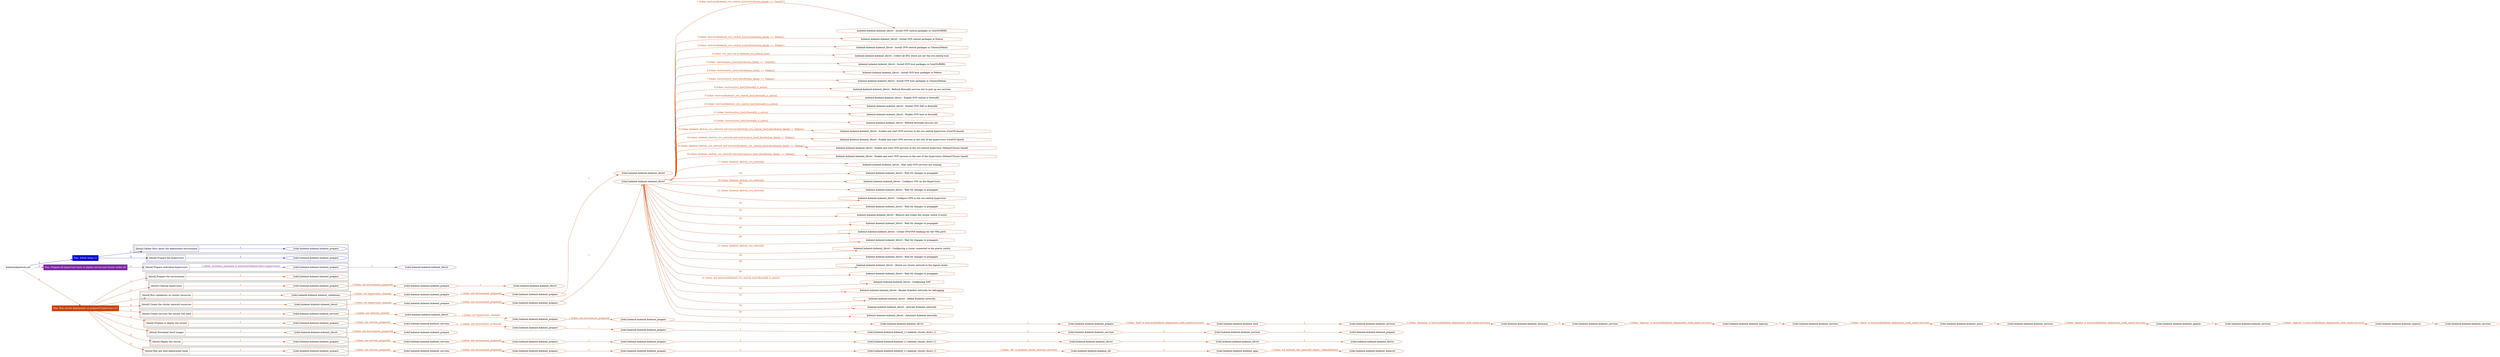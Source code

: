 digraph {
	graph [concentrate=true ordering=in rankdir=LR ratio=fill]
	edge [esep=5 sep=10]
	"kubeinit/playbook.yml" [id=root_node style=dotted]
	play_142b3c7b [label="Play: Initial setup (1)" color="#0207ca" fontcolor="#ffffff" id=play_142b3c7b shape=box style=filled tooltip=localhost]
	"kubeinit/playbook.yml" -> play_142b3c7b [label="1 " color="#0207ca" fontcolor="#0207ca" id=edge_28ab264b labeltooltip="1 " tooltip="1 "]
	subgraph "kubeinit.kubeinit.kubeinit_prepare" {
		role_c3fc8924 [label="[role] kubeinit.kubeinit.kubeinit_prepare" color="#0207ca" id=role_c3fc8924 tooltip="kubeinit.kubeinit.kubeinit_prepare"]
	}
	subgraph "kubeinit.kubeinit.kubeinit_prepare" {
		role_393ce1d9 [label="[role] kubeinit.kubeinit.kubeinit_prepare" color="#0207ca" id=role_393ce1d9 tooltip="kubeinit.kubeinit.kubeinit_prepare"]
	}
	subgraph "Play: Initial setup (1)" {
		play_142b3c7b -> block_22c6e9e6 [label=1 color="#0207ca" fontcolor="#0207ca" id=edge_8e7a5aca labeltooltip=1 tooltip=1]
		subgraph cluster_block_22c6e9e6 {
			block_22c6e9e6 [label="[block] Gather facts about the deployment environment" color="#0207ca" id=block_22c6e9e6 labeltooltip="Gather facts about the deployment environment" shape=box tooltip="Gather facts about the deployment environment"]
			block_22c6e9e6 -> role_c3fc8924 [label="1 " color="#0207ca" fontcolor="#0207ca" id=edge_0ea2de7f labeltooltip="1 " tooltip="1 "]
		}
		play_142b3c7b -> block_4328e3bc [label=2 color="#0207ca" fontcolor="#0207ca" id=edge_4e7cebd8 labeltooltip=2 tooltip=2]
		subgraph cluster_block_4328e3bc {
			block_4328e3bc [label="[block] Prepare the hypervisors" color="#0207ca" id=block_4328e3bc labeltooltip="Prepare the hypervisors" shape=box tooltip="Prepare the hypervisors"]
			block_4328e3bc -> role_393ce1d9 [label="1 " color="#0207ca" fontcolor="#0207ca" id=edge_97291c1b labeltooltip="1 " tooltip="1 "]
		}
	}
	play_8dd8b5bd [label="Play: Prepare all hypervisor hosts to deploy service and cluster nodes (0)" color="#7c2aa2" fontcolor="#ffffff" id=play_8dd8b5bd shape=box style=filled tooltip="Play: Prepare all hypervisor hosts to deploy service and cluster nodes (0)"]
	"kubeinit/playbook.yml" -> play_8dd8b5bd [label="2 " color="#7c2aa2" fontcolor="#7c2aa2" id=edge_864c7349 labeltooltip="2 " tooltip="2 "]
	subgraph "kubeinit.kubeinit.kubeinit_libvirt" {
		role_b9c37c56 [label="[role] kubeinit.kubeinit.kubeinit_libvirt" color="#7c2aa2" id=role_b9c37c56 tooltip="kubeinit.kubeinit.kubeinit_libvirt"]
	}
	subgraph "kubeinit.kubeinit.kubeinit_prepare" {
		role_998f541f [label="[role] kubeinit.kubeinit.kubeinit_prepare" color="#7c2aa2" id=role_998f541f tooltip="kubeinit.kubeinit.kubeinit_prepare"]
		role_998f541f -> role_b9c37c56 [label="1 " color="#7c2aa2" fontcolor="#7c2aa2" id=edge_945c94c8 labeltooltip="1 " tooltip="1 "]
	}
	subgraph "Play: Prepare all hypervisor hosts to deploy service and cluster nodes (0)" {
		play_8dd8b5bd -> block_27240291 [label=1 color="#7c2aa2" fontcolor="#7c2aa2" id=edge_22b5c455 labeltooltip=1 tooltip=1]
		subgraph cluster_block_27240291 {
			block_27240291 [label="[block] Prepare individual hypervisors" color="#7c2aa2" id=block_27240291 labeltooltip="Prepare individual hypervisors" shape=box tooltip="Prepare individual hypervisors"]
			block_27240291 -> role_998f541f [label="1 [when: inventory_hostname in hostvars['kubeinit-facts'].hypervisors]" color="#7c2aa2" fontcolor="#7c2aa2" id=edge_6b6b410b labeltooltip="1 [when: inventory_hostname in hostvars['kubeinit-facts'].hypervisors]" tooltip="1 [when: inventory_hostname in hostvars['kubeinit-facts'].hypervisors]"]
		}
	}
	play_a064244f [label="Play: Run cluster deployment on prepared hypervisors (1)" color="#c94203" fontcolor="#ffffff" id=play_a064244f shape=box style=filled tooltip=localhost]
	"kubeinit/playbook.yml" -> play_a064244f [label="3 " color="#c94203" fontcolor="#c94203" id=edge_308ec621 labeltooltip="3 " tooltip="3 "]
	subgraph "kubeinit.kubeinit.kubeinit_prepare" {
		role_7a0eb169 [label="[role] kubeinit.kubeinit.kubeinit_prepare" color="#c94203" id=role_7a0eb169 tooltip="kubeinit.kubeinit.kubeinit_prepare"]
	}
	subgraph "kubeinit.kubeinit.kubeinit_libvirt" {
		role_f91f1c91 [label="[role] kubeinit.kubeinit.kubeinit_libvirt" color="#c94203" id=role_f91f1c91 tooltip="kubeinit.kubeinit.kubeinit_libvirt"]
	}
	subgraph "kubeinit.kubeinit.kubeinit_prepare" {
		role_2a7019b2 [label="[role] kubeinit.kubeinit.kubeinit_prepare" color="#c94203" id=role_2a7019b2 tooltip="kubeinit.kubeinit.kubeinit_prepare"]
		role_2a7019b2 -> role_f91f1c91 [label="1 " color="#c94203" fontcolor="#c94203" id=edge_2617e11d labeltooltip="1 " tooltip="1 "]
	}
	subgraph "kubeinit.kubeinit.kubeinit_prepare" {
		role_8f5ac90c [label="[role] kubeinit.kubeinit.kubeinit_prepare" color="#c94203" id=role_8f5ac90c tooltip="kubeinit.kubeinit.kubeinit_prepare"]
		role_8f5ac90c -> role_2a7019b2 [label="1 [when: not environment_prepared]" color="#c94203" fontcolor="#c94203" id=edge_1517efcd labeltooltip="1 [when: not environment_prepared]" tooltip="1 [when: not environment_prepared]"]
	}
	subgraph "kubeinit.kubeinit.kubeinit_libvirt" {
		role_f52bc623 [label="[role] kubeinit.kubeinit.kubeinit_libvirt" color="#c94203" id=role_f52bc623 tooltip="kubeinit.kubeinit.kubeinit_libvirt"]
	}
	subgraph "kubeinit.kubeinit.kubeinit_prepare" {
		role_26a44647 [label="[role] kubeinit.kubeinit.kubeinit_prepare" color="#c94203" id=role_26a44647 tooltip="kubeinit.kubeinit.kubeinit_prepare"]
		role_26a44647 -> role_f52bc623 [label="1 " color="#c94203" fontcolor="#c94203" id=edge_654b26e2 labeltooltip="1 " tooltip="1 "]
	}
	subgraph "kubeinit.kubeinit.kubeinit_prepare" {
		role_4fbc5654 [label="[role] kubeinit.kubeinit.kubeinit_prepare" color="#c94203" id=role_4fbc5654 tooltip="kubeinit.kubeinit.kubeinit_prepare"]
		role_4fbc5654 -> role_26a44647 [label="1 [when: not environment_prepared]" color="#c94203" fontcolor="#c94203" id=edge_4ebcb67c labeltooltip="1 [when: not environment_prepared]" tooltip="1 [when: not environment_prepared]"]
	}
	subgraph "kubeinit.kubeinit.kubeinit_validations" {
		role_1d6df187 [label="[role] kubeinit.kubeinit.kubeinit_validations" color="#c94203" id=role_1d6df187 tooltip="kubeinit.kubeinit.kubeinit_validations"]
		role_1d6df187 -> role_4fbc5654 [label="1 [when: not hypervisors_cleaned]" color="#c94203" fontcolor="#c94203" id=edge_021fcbce labeltooltip="1 [when: not hypervisors_cleaned]" tooltip="1 [when: not hypervisors_cleaned]"]
	}
	subgraph "kubeinit.kubeinit.kubeinit_libvirt" {
		role_fea057c0 [label="[role] kubeinit.kubeinit.kubeinit_libvirt" color="#c94203" id=role_fea057c0 tooltip="kubeinit.kubeinit.kubeinit_libvirt"]
		task_011a3601 [label="kubeinit.kubeinit.kubeinit_libvirt : Install OVN central packages in CentOS/RHEL" color="#c94203" id=task_011a3601 shape=octagon tooltip="kubeinit.kubeinit.kubeinit_libvirt : Install OVN central packages in CentOS/RHEL"]
		role_fea057c0 -> task_011a3601 [label="1 [when: hostvars[kubeinit_ovn_central_host].distribution_family == 'CentOS']" color="#c94203" fontcolor="#c94203" id=edge_d6a2802b labeltooltip="1 [when: hostvars[kubeinit_ovn_central_host].distribution_family == 'CentOS']" tooltip="1 [when: hostvars[kubeinit_ovn_central_host].distribution_family == 'CentOS']"]
		task_df70e648 [label="kubeinit.kubeinit.kubeinit_libvirt : Install OVN central packages in Fedora" color="#c94203" id=task_df70e648 shape=octagon tooltip="kubeinit.kubeinit.kubeinit_libvirt : Install OVN central packages in Fedora"]
		role_fea057c0 -> task_df70e648 [label="2 [when: hostvars[kubeinit_ovn_central_host].distribution_family == 'Fedora']" color="#c94203" fontcolor="#c94203" id=edge_01e53fa7 labeltooltip="2 [when: hostvars[kubeinit_ovn_central_host].distribution_family == 'Fedora']" tooltip="2 [when: hostvars[kubeinit_ovn_central_host].distribution_family == 'Fedora']"]
		task_4fa41c91 [label="kubeinit.kubeinit.kubeinit_libvirt : Install OVN central packages in Ubuntu/Debian" color="#c94203" id=task_4fa41c91 shape=octagon tooltip="kubeinit.kubeinit.kubeinit_libvirt : Install OVN central packages in Ubuntu/Debian"]
		role_fea057c0 -> task_4fa41c91 [label="3 [when: hostvars[kubeinit_ovn_central_host].distribution_family == 'Debian']" color="#c94203" fontcolor="#c94203" id=edge_938fc443 labeltooltip="3 [when: hostvars[kubeinit_ovn_central_host].distribution_family == 'Debian']" tooltip="3 [when: hostvars[kubeinit_ovn_central_host].distribution_family == 'Debian']"]
		task_f76d7357 [label="kubeinit.kubeinit.kubeinit_libvirt : Collect all HVs which are not the ovn-central host" color="#c94203" id=task_f76d7357 shape=octagon tooltip="kubeinit.kubeinit.kubeinit_libvirt : Collect all HVs which are not the ovn-central host"]
		role_fea057c0 -> task_f76d7357 [label="4 [when: ovn_host not in kubeinit_ovn_central_host]" color="#c94203" fontcolor="#c94203" id=edge_e6d4f0d7 labeltooltip="4 [when: ovn_host not in kubeinit_ovn_central_host]" tooltip="4 [when: ovn_host not in kubeinit_ovn_central_host]"]
		task_45c7e458 [label="kubeinit.kubeinit.kubeinit_libvirt : Install OVN host packages in CentOS/RHEL" color="#c94203" id=task_45c7e458 shape=octagon tooltip="kubeinit.kubeinit.kubeinit_libvirt : Install OVN host packages in CentOS/RHEL"]
		role_fea057c0 -> task_45c7e458 [label="5 [when: hostvars[ovn_host].distribution_family == 'CentOS']" color="#c94203" fontcolor="#c94203" id=edge_0df9f45f labeltooltip="5 [when: hostvars[ovn_host].distribution_family == 'CentOS']" tooltip="5 [when: hostvars[ovn_host].distribution_family == 'CentOS']"]
		task_c91220d4 [label="kubeinit.kubeinit.kubeinit_libvirt : Install OVN host packages in Fedora" color="#c94203" id=task_c91220d4 shape=octagon tooltip="kubeinit.kubeinit.kubeinit_libvirt : Install OVN host packages in Fedora"]
		role_fea057c0 -> task_c91220d4 [label="6 [when: hostvars[ovn_host].distribution_family == 'Fedora']" color="#c94203" fontcolor="#c94203" id=edge_33ae99be labeltooltip="6 [when: hostvars[ovn_host].distribution_family == 'Fedora']" tooltip="6 [when: hostvars[ovn_host].distribution_family == 'Fedora']"]
		task_fd6f493b [label="kubeinit.kubeinit.kubeinit_libvirt : Install OVN host packages in Ubuntu/Debian" color="#c94203" id=task_fd6f493b shape=octagon tooltip="kubeinit.kubeinit.kubeinit_libvirt : Install OVN host packages in Ubuntu/Debian"]
		role_fea057c0 -> task_fd6f493b [label="7 [when: hostvars[ovn_host].distribution_family == 'Debian']" color="#c94203" fontcolor="#c94203" id=edge_eac92490 labeltooltip="7 [when: hostvars[ovn_host].distribution_family == 'Debian']" tooltip="7 [when: hostvars[ovn_host].distribution_family == 'Debian']"]
		task_b009b4f0 [label="kubeinit.kubeinit.kubeinit_libvirt : Refresh firewalld services list to pick up ovn services" color="#c94203" id=task_b009b4f0 shape=octagon tooltip="kubeinit.kubeinit.kubeinit_libvirt : Refresh firewalld services list to pick up ovn services"]
		role_fea057c0 -> task_b009b4f0 [label="8 [when: hostvars[ovn_host].firewalld_is_active]" color="#c94203" fontcolor="#c94203" id=edge_6864e120 labeltooltip="8 [when: hostvars[ovn_host].firewalld_is_active]" tooltip="8 [when: hostvars[ovn_host].firewalld_is_active]"]
		task_31c28570 [label="kubeinit.kubeinit.kubeinit_libvirt : Enable OVN central in firewalld" color="#c94203" id=task_31c28570 shape=octagon tooltip="kubeinit.kubeinit.kubeinit_libvirt : Enable OVN central in firewalld"]
		role_fea057c0 -> task_31c28570 [label="9 [when: hostvars[kubeinit_ovn_central_host].firewalld_is_active]" color="#c94203" fontcolor="#c94203" id=edge_bdf9d5ce labeltooltip="9 [when: hostvars[kubeinit_ovn_central_host].firewalld_is_active]" tooltip="9 [when: hostvars[kubeinit_ovn_central_host].firewalld_is_active]"]
		task_39a35376 [label="kubeinit.kubeinit.kubeinit_libvirt : Enable OVN NAT in firewalld" color="#c94203" id=task_39a35376 shape=octagon tooltip="kubeinit.kubeinit.kubeinit_libvirt : Enable OVN NAT in firewalld"]
		role_fea057c0 -> task_39a35376 [label="10 [when: hostvars[kubeinit_ovn_central_host].firewalld_is_active]" color="#c94203" fontcolor="#c94203" id=edge_ed2ef709 labeltooltip="10 [when: hostvars[kubeinit_ovn_central_host].firewalld_is_active]" tooltip="10 [when: hostvars[kubeinit_ovn_central_host].firewalld_is_active]"]
		task_080bd7b9 [label="kubeinit.kubeinit.kubeinit_libvirt : Enable OVN host in firewalld" color="#c94203" id=task_080bd7b9 shape=octagon tooltip="kubeinit.kubeinit.kubeinit_libvirt : Enable OVN host in firewalld"]
		role_fea057c0 -> task_080bd7b9 [label="11 [when: hostvars[ovn_host].firewalld_is_active]" color="#c94203" fontcolor="#c94203" id=edge_91ece9cd labeltooltip="11 [when: hostvars[ovn_host].firewalld_is_active]" tooltip="11 [when: hostvars[ovn_host].firewalld_is_active]"]
		task_c1db7f54 [label="kubeinit.kubeinit.kubeinit_libvirt : Refresh firewalld services list" color="#c94203" id=task_c1db7f54 shape=octagon tooltip="kubeinit.kubeinit.kubeinit_libvirt : Refresh firewalld services list"]
		role_fea057c0 -> task_c1db7f54 [label="12 [when: hostvars[ovn_host].firewalld_is_active]" color="#c94203" fontcolor="#c94203" id=edge_0a4cc893 labeltooltip="12 [when: hostvars[ovn_host].firewalld_is_active]" tooltip="12 [when: hostvars[ovn_host].firewalld_is_active]"]
		task_645bbe8d [label="kubeinit.kubeinit.kubeinit_libvirt : Enable and start OVN services in the ovn-central hypervisor (CentOS based)" color="#c94203" id=task_645bbe8d shape=octagon tooltip="kubeinit.kubeinit.kubeinit_libvirt : Enable and start OVN services in the ovn-central hypervisor (CentOS based)"]
		role_fea057c0 -> task_645bbe8d [label="13 [when: kubeinit_destroy_ovn_network and hostvars[kubeinit_ovn_central_host].distribution_family != 'Debian']" color="#c94203" fontcolor="#c94203" id=edge_a111d492 labeltooltip="13 [when: kubeinit_destroy_ovn_network and hostvars[kubeinit_ovn_central_host].distribution_family != 'Debian']" tooltip="13 [when: kubeinit_destroy_ovn_network and hostvars[kubeinit_ovn_central_host].distribution_family != 'Debian']"]
		task_a4009278 [label="kubeinit.kubeinit.kubeinit_libvirt : Enable and start OVN services in the rest of the hypervisors (CentOS based)" color="#c94203" id=task_a4009278 shape=octagon tooltip="kubeinit.kubeinit.kubeinit_libvirt : Enable and start OVN services in the rest of the hypervisors (CentOS based)"]
		role_fea057c0 -> task_a4009278 [label="14 [when: kubeinit_destroy_ovn_network and hostvars[ovn_host].distribution_family != 'Debian']" color="#c94203" fontcolor="#c94203" id=edge_4e7288e9 labeltooltip="14 [when: kubeinit_destroy_ovn_network and hostvars[ovn_host].distribution_family != 'Debian']" tooltip="14 [when: kubeinit_destroy_ovn_network and hostvars[ovn_host].distribution_family != 'Debian']"]
		task_c4baca1f [label="kubeinit.kubeinit.kubeinit_libvirt : Enable and start OVN services in the ovn-central hypervisor (Debian/Ubuntu based)" color="#c94203" id=task_c4baca1f shape=octagon tooltip="kubeinit.kubeinit.kubeinit_libvirt : Enable and start OVN services in the ovn-central hypervisor (Debian/Ubuntu based)"]
		role_fea057c0 -> task_c4baca1f [label="15 [when: kubeinit_destroy_ovn_network and hostvars[kubeinit_ovn_central_host].distribution_family == 'Debian']" color="#c94203" fontcolor="#c94203" id=edge_a7a97ead labeltooltip="15 [when: kubeinit_destroy_ovn_network and hostvars[kubeinit_ovn_central_host].distribution_family == 'Debian']" tooltip="15 [when: kubeinit_destroy_ovn_network and hostvars[kubeinit_ovn_central_host].distribution_family == 'Debian']"]
		task_0a1f701a [label="kubeinit.kubeinit.kubeinit_libvirt : Enable and start OVN services in the rest of the hypervisors (Debian/Ubuntu based)" color="#c94203" id=task_0a1f701a shape=octagon tooltip="kubeinit.kubeinit.kubeinit_libvirt : Enable and start OVN services in the rest of the hypervisors (Debian/Ubuntu based)"]
		role_fea057c0 -> task_0a1f701a [label="16 [when: kubeinit_destroy_ovn_network and hostvars[ovn_host].distribution_family == 'Debian']" color="#c94203" fontcolor="#c94203" id=edge_b44a1511 labeltooltip="16 [when: kubeinit_destroy_ovn_network and hostvars[ovn_host].distribution_family == 'Debian']" tooltip="16 [when: kubeinit_destroy_ovn_network and hostvars[ovn_host].distribution_family == 'Debian']"]
		task_f6a1402e [label="kubeinit.kubeinit.kubeinit_libvirt : Wait until OVN services are running" color="#c94203" id=task_f6a1402e shape=octagon tooltip="kubeinit.kubeinit.kubeinit_libvirt : Wait until OVN services are running"]
		role_fea057c0 -> task_f6a1402e [label="17 [when: kubeinit_destroy_ovn_network]" color="#c94203" fontcolor="#c94203" id=edge_24a580e1 labeltooltip="17 [when: kubeinit_destroy_ovn_network]" tooltip="17 [when: kubeinit_destroy_ovn_network]"]
		task_80edd427 [label="kubeinit.kubeinit.kubeinit_libvirt : Wait for changes to propagate" color="#c94203" id=task_80edd427 shape=octagon tooltip="kubeinit.kubeinit.kubeinit_libvirt : Wait for changes to propagate"]
		role_fea057c0 -> task_80edd427 [label="18 " color="#c94203" fontcolor="#c94203" id=edge_cade4bce labeltooltip="18 " tooltip="18 "]
		task_2ec874af [label="kubeinit.kubeinit.kubeinit_libvirt : Configure OVS on the Hypervisors" color="#c94203" id=task_2ec874af shape=octagon tooltip="kubeinit.kubeinit.kubeinit_libvirt : Configure OVS on the Hypervisors"]
		role_fea057c0 -> task_2ec874af [label="19 [when: kubeinit_destroy_ovn_network]" color="#c94203" fontcolor="#c94203" id=edge_f37eff1f labeltooltip="19 [when: kubeinit_destroy_ovn_network]" tooltip="19 [when: kubeinit_destroy_ovn_network]"]
		task_ae160e6a [label="kubeinit.kubeinit.kubeinit_libvirt : Wait for changes to propagate" color="#c94203" id=task_ae160e6a shape=octagon tooltip="kubeinit.kubeinit.kubeinit_libvirt : Wait for changes to propagate"]
		role_fea057c0 -> task_ae160e6a [label="20 " color="#c94203" fontcolor="#c94203" id=edge_41f37614 labeltooltip="20 " tooltip="20 "]
		task_421c9f3d [label="kubeinit.kubeinit.kubeinit_libvirt : Configure OVN in the ovn-central hypervisor" color="#c94203" id=task_421c9f3d shape=octagon tooltip="kubeinit.kubeinit.kubeinit_libvirt : Configure OVN in the ovn-central hypervisor"]
		role_fea057c0 -> task_421c9f3d [label="21 [when: kubeinit_destroy_ovn_network]" color="#c94203" fontcolor="#c94203" id=edge_258efe82 labeltooltip="21 [when: kubeinit_destroy_ovn_network]" tooltip="21 [when: kubeinit_destroy_ovn_network]"]
		task_f57b9cbf [label="kubeinit.kubeinit.kubeinit_libvirt : Wait for changes to propagate" color="#c94203" id=task_f57b9cbf shape=octagon tooltip="kubeinit.kubeinit.kubeinit_libvirt : Wait for changes to propagate"]
		role_fea057c0 -> task_f57b9cbf [label="22 " color="#c94203" fontcolor="#c94203" id=edge_a8c140e9 labeltooltip="22 " tooltip="22 "]
		task_7f0f8561 [label="kubeinit.kubeinit.kubeinit_libvirt : Remove and create the cluster switch if exists" color="#c94203" id=task_7f0f8561 shape=octagon tooltip="kubeinit.kubeinit.kubeinit_libvirt : Remove and create the cluster switch if exists"]
		role_fea057c0 -> task_7f0f8561 [label="23 " color="#c94203" fontcolor="#c94203" id=edge_ac3f88b9 labeltooltip="23 " tooltip="23 "]
		task_d8170196 [label="kubeinit.kubeinit.kubeinit_libvirt : Wait for changes to propagate" color="#c94203" id=task_d8170196 shape=octagon tooltip="kubeinit.kubeinit.kubeinit_libvirt : Wait for changes to propagate"]
		role_fea057c0 -> task_d8170196 [label="24 " color="#c94203" fontcolor="#c94203" id=edge_cc0486eb labeltooltip="24 " tooltip="24 "]
		task_7e0841c5 [label="kubeinit.kubeinit.kubeinit_libvirt : Create OVS/OVN bindings for the VMs ports" color="#c94203" id=task_7e0841c5 shape=octagon tooltip="kubeinit.kubeinit.kubeinit_libvirt : Create OVS/OVN bindings for the VMs ports"]
		role_fea057c0 -> task_7e0841c5 [label="25 " color="#c94203" fontcolor="#c94203" id=edge_1f162cb3 labeltooltip="25 " tooltip="25 "]
		task_731d0402 [label="kubeinit.kubeinit.kubeinit_libvirt : Wait for changes to propagate" color="#c94203" id=task_731d0402 shape=octagon tooltip="kubeinit.kubeinit.kubeinit_libvirt : Wait for changes to propagate"]
		role_fea057c0 -> task_731d0402 [label="26 " color="#c94203" fontcolor="#c94203" id=edge_7d8027cb labeltooltip="26 " tooltip="26 "]
		task_a6d7679c [label="kubeinit.kubeinit.kubeinit_libvirt : Configuring a router connected to the guests switch" color="#c94203" id=task_a6d7679c shape=octagon tooltip="kubeinit.kubeinit.kubeinit_libvirt : Configuring a router connected to the guests switch"]
		role_fea057c0 -> task_a6d7679c [label="27 [when: kubeinit_destroy_ovn_network]" color="#c94203" fontcolor="#c94203" id=edge_075bb662 labeltooltip="27 [when: kubeinit_destroy_ovn_network]" tooltip="27 [when: kubeinit_destroy_ovn_network]"]
		task_596259fb [label="kubeinit.kubeinit.kubeinit_libvirt : Wait for changes to propagate" color="#c94203" id=task_596259fb shape=octagon tooltip="kubeinit.kubeinit.kubeinit_libvirt : Wait for changes to propagate"]
		role_fea057c0 -> task_596259fb [label="28 " color="#c94203" fontcolor="#c94203" id=edge_183d6c7b labeltooltip="28 " tooltip="28 "]
		task_28b7992b [label="kubeinit.kubeinit.kubeinit_libvirt : Attach our cluster network to the logical router" color="#c94203" id=task_28b7992b shape=octagon tooltip="kubeinit.kubeinit.kubeinit_libvirt : Attach our cluster network to the logical router"]
		role_fea057c0 -> task_28b7992b [label="29 " color="#c94203" fontcolor="#c94203" id=edge_e457704c labeltooltip="29 " tooltip="29 "]
		task_3ff17d5e [label="kubeinit.kubeinit.kubeinit_libvirt : Wait for changes to propagate" color="#c94203" id=task_3ff17d5e shape=octagon tooltip="kubeinit.kubeinit.kubeinit_libvirt : Wait for changes to propagate"]
		role_fea057c0 -> task_3ff17d5e [label="30 " color="#c94203" fontcolor="#c94203" id=edge_6a1c2e03 labeltooltip="30 " tooltip="30 "]
		task_444aa582 [label="kubeinit.kubeinit.kubeinit_libvirt : Configuring NAT" color="#c94203" id=task_444aa582 shape=octagon tooltip="kubeinit.kubeinit.kubeinit_libvirt : Configuring NAT"]
		role_fea057c0 -> task_444aa582 [label="31 [when: not hostvars[kubeinit_ovn_central_host].firewalld_is_active]" color="#c94203" fontcolor="#c94203" id=edge_350f1cd5 labeltooltip="31 [when: not hostvars[kubeinit_ovn_central_host].firewalld_is_active]" tooltip="31 [when: not hostvars[kubeinit_ovn_central_host].firewalld_is_active]"]
		task_73e52250 [label="kubeinit.kubeinit.kubeinit_libvirt : Render KubeInit networks for debugging" color="#c94203" id=task_73e52250 shape=octagon tooltip="kubeinit.kubeinit.kubeinit_libvirt : Render KubeInit networks for debugging"]
		role_fea057c0 -> task_73e52250 [label="32 " color="#c94203" fontcolor="#c94203" id=edge_aaf98d8e labeltooltip="32 " tooltip="32 "]
		task_0e712db8 [label="kubeinit.kubeinit.kubeinit_libvirt : Define KubeInit networks" color="#c94203" id=task_0e712db8 shape=octagon tooltip="kubeinit.kubeinit.kubeinit_libvirt : Define KubeInit networks"]
		role_fea057c0 -> task_0e712db8 [label="33 " color="#c94203" fontcolor="#c94203" id=edge_be71689b labeltooltip="33 " tooltip="33 "]
		task_fc2e469a [label="kubeinit.kubeinit.kubeinit_libvirt : Activate KubeInit networks" color="#c94203" id=task_fc2e469a shape=octagon tooltip="kubeinit.kubeinit.kubeinit_libvirt : Activate KubeInit networks"]
		role_fea057c0 -> task_fc2e469a [label="34 " color="#c94203" fontcolor="#c94203" id=edge_fad44660 labeltooltip="34 " tooltip="34 "]
		task_1ff8c41a [label="kubeinit.kubeinit.kubeinit_libvirt : Autostart KubeInit networks" color="#c94203" id=task_1ff8c41a shape=octagon tooltip="kubeinit.kubeinit.kubeinit_libvirt : Autostart KubeInit networks"]
		role_fea057c0 -> task_1ff8c41a [label="35 " color="#c94203" fontcolor="#c94203" id=edge_341ef1bd labeltooltip="35 " tooltip="35 "]
	}
	subgraph "kubeinit.kubeinit.kubeinit_prepare" {
		role_9629550c [label="[role] kubeinit.kubeinit.kubeinit_prepare" color="#c94203" id=role_9629550c tooltip="kubeinit.kubeinit.kubeinit_prepare"]
		role_9629550c -> role_fea057c0 [label="1 " color="#c94203" fontcolor="#c94203" id=edge_4dfa5c0f labeltooltip="1 " tooltip="1 "]
	}
	subgraph "kubeinit.kubeinit.kubeinit_prepare" {
		role_ea451e27 [label="[role] kubeinit.kubeinit.kubeinit_prepare" color="#c94203" id=role_ea451e27 tooltip="kubeinit.kubeinit.kubeinit_prepare"]
		role_ea451e27 -> role_9629550c [label="1 [when: not environment_prepared]" color="#c94203" fontcolor="#c94203" id=edge_319c6af3 labeltooltip="1 [when: not environment_prepared]" tooltip="1 [when: not environment_prepared]"]
	}
	subgraph "kubeinit.kubeinit.kubeinit_libvirt" {
		role_f6b2161c [label="[role] kubeinit.kubeinit.kubeinit_libvirt" color="#c94203" id=role_f6b2161c tooltip="kubeinit.kubeinit.kubeinit_libvirt"]
		role_f6b2161c -> role_ea451e27 [label="1 [when: not hypervisors_cleaned]" color="#c94203" fontcolor="#c94203" id=edge_186a3ca1 labeltooltip="1 [when: not hypervisors_cleaned]" tooltip="1 [when: not hypervisors_cleaned]"]
	}
	subgraph "kubeinit.kubeinit.kubeinit_services" {
		role_b28864b1 [label="[role] kubeinit.kubeinit.kubeinit_services" color="#c94203" id=role_b28864b1 tooltip="kubeinit.kubeinit.kubeinit_services"]
	}
	subgraph "kubeinit.kubeinit.kubeinit_registry" {
		role_a0738f5e [label="[role] kubeinit.kubeinit.kubeinit_registry" color="#c94203" id=role_a0738f5e tooltip="kubeinit.kubeinit.kubeinit_registry"]
		role_a0738f5e -> role_b28864b1 [label="1 " color="#c94203" fontcolor="#c94203" id=edge_94d29c90 labeltooltip="1 " tooltip="1 "]
	}
	subgraph "kubeinit.kubeinit.kubeinit_services" {
		role_20ba0c8c [label="[role] kubeinit.kubeinit.kubeinit_services" color="#c94203" id=role_20ba0c8c tooltip="kubeinit.kubeinit.kubeinit_services"]
		role_20ba0c8c -> role_a0738f5e [label="1 [when: 'registry' in hostvars[kubeinit_deployment_node_name].services]" color="#c94203" fontcolor="#c94203" id=edge_5b3cd256 labeltooltip="1 [when: 'registry' in hostvars[kubeinit_deployment_node_name].services]" tooltip="1 [when: 'registry' in hostvars[kubeinit_deployment_node_name].services]"]
	}
	subgraph "kubeinit.kubeinit.kubeinit_apache" {
		role_aa02c40e [label="[role] kubeinit.kubeinit.kubeinit_apache" color="#c94203" id=role_aa02c40e tooltip="kubeinit.kubeinit.kubeinit_apache"]
		role_aa02c40e -> role_20ba0c8c [label="1 " color="#c94203" fontcolor="#c94203" id=edge_91226f6a labeltooltip="1 " tooltip="1 "]
	}
	subgraph "kubeinit.kubeinit.kubeinit_services" {
		role_22576f88 [label="[role] kubeinit.kubeinit.kubeinit_services" color="#c94203" id=role_22576f88 tooltip="kubeinit.kubeinit.kubeinit_services"]
		role_22576f88 -> role_aa02c40e [label="1 [when: 'apache' in hostvars[kubeinit_deployment_node_name].services]" color="#c94203" fontcolor="#c94203" id=edge_7df9ce60 labeltooltip="1 [when: 'apache' in hostvars[kubeinit_deployment_node_name].services]" tooltip="1 [when: 'apache' in hostvars[kubeinit_deployment_node_name].services]"]
	}
	subgraph "kubeinit.kubeinit.kubeinit_nexus" {
		role_74a70759 [label="[role] kubeinit.kubeinit.kubeinit_nexus" color="#c94203" id=role_74a70759 tooltip="kubeinit.kubeinit.kubeinit_nexus"]
		role_74a70759 -> role_22576f88 [label="1 " color="#c94203" fontcolor="#c94203" id=edge_fe28f4c5 labeltooltip="1 " tooltip="1 "]
	}
	subgraph "kubeinit.kubeinit.kubeinit_services" {
		role_5b19ff13 [label="[role] kubeinit.kubeinit.kubeinit_services" color="#c94203" id=role_5b19ff13 tooltip="kubeinit.kubeinit.kubeinit_services"]
		role_5b19ff13 -> role_74a70759 [label="1 [when: 'nexus' in hostvars[kubeinit_deployment_node_name].services]" color="#c94203" fontcolor="#c94203" id=edge_66a21d2f labeltooltip="1 [when: 'nexus' in hostvars[kubeinit_deployment_node_name].services]" tooltip="1 [when: 'nexus' in hostvars[kubeinit_deployment_node_name].services]"]
	}
	subgraph "kubeinit.kubeinit.kubeinit_haproxy" {
		role_27f6e1ae [label="[role] kubeinit.kubeinit.kubeinit_haproxy" color="#c94203" id=role_27f6e1ae tooltip="kubeinit.kubeinit.kubeinit_haproxy"]
		role_27f6e1ae -> role_5b19ff13 [label="1 " color="#c94203" fontcolor="#c94203" id=edge_4dd7d11d labeltooltip="1 " tooltip="1 "]
	}
	subgraph "kubeinit.kubeinit.kubeinit_services" {
		role_a063ed50 [label="[role] kubeinit.kubeinit.kubeinit_services" color="#c94203" id=role_a063ed50 tooltip="kubeinit.kubeinit.kubeinit_services"]
		role_a063ed50 -> role_27f6e1ae [label="1 [when: 'haproxy' in hostvars[kubeinit_deployment_node_name].services]" color="#c94203" fontcolor="#c94203" id=edge_c7d6575b labeltooltip="1 [when: 'haproxy' in hostvars[kubeinit_deployment_node_name].services]" tooltip="1 [when: 'haproxy' in hostvars[kubeinit_deployment_node_name].services]"]
	}
	subgraph "kubeinit.kubeinit.kubeinit_dnsmasq" {
		role_2a139856 [label="[role] kubeinit.kubeinit.kubeinit_dnsmasq" color="#c94203" id=role_2a139856 tooltip="kubeinit.kubeinit.kubeinit_dnsmasq"]
		role_2a139856 -> role_a063ed50 [label="1 " color="#c94203" fontcolor="#c94203" id=edge_ad7e3d1e labeltooltip="1 " tooltip="1 "]
	}
	subgraph "kubeinit.kubeinit.kubeinit_services" {
		role_181aaaf5 [label="[role] kubeinit.kubeinit.kubeinit_services" color="#c94203" id=role_181aaaf5 tooltip="kubeinit.kubeinit.kubeinit_services"]
		role_181aaaf5 -> role_2a139856 [label="1 [when: 'dnsmasq' in hostvars[kubeinit_deployment_node_name].services]" color="#c94203" fontcolor="#c94203" id=edge_e90bc391 labeltooltip="1 [when: 'dnsmasq' in hostvars[kubeinit_deployment_node_name].services]" tooltip="1 [when: 'dnsmasq' in hostvars[kubeinit_deployment_node_name].services]"]
	}
	subgraph "kubeinit.kubeinit.kubeinit_bind" {
		role_68cceacf [label="[role] kubeinit.kubeinit.kubeinit_bind" color="#c94203" id=role_68cceacf tooltip="kubeinit.kubeinit.kubeinit_bind"]
		role_68cceacf -> role_181aaaf5 [label="1 " color="#c94203" fontcolor="#c94203" id=edge_dab493c4 labeltooltip="1 " tooltip="1 "]
	}
	subgraph "kubeinit.kubeinit.kubeinit_prepare" {
		role_675b8bf4 [label="[role] kubeinit.kubeinit.kubeinit_prepare" color="#c94203" id=role_675b8bf4 tooltip="kubeinit.kubeinit.kubeinit_prepare"]
		role_675b8bf4 -> role_68cceacf [label="1 [when: 'bind' in hostvars[kubeinit_deployment_node_name].services]" color="#c94203" fontcolor="#c94203" id=edge_bba76290 labeltooltip="1 [when: 'bind' in hostvars[kubeinit_deployment_node_name].services]" tooltip="1 [when: 'bind' in hostvars[kubeinit_deployment_node_name].services]"]
	}
	subgraph "kubeinit.kubeinit.kubeinit_libvirt" {
		role_e288b55c [label="[role] kubeinit.kubeinit.kubeinit_libvirt" color="#c94203" id=role_e288b55c tooltip="kubeinit.kubeinit.kubeinit_libvirt"]
		role_e288b55c -> role_675b8bf4 [label="1 " color="#c94203" fontcolor="#c94203" id=edge_d9a5668f labeltooltip="1 " tooltip="1 "]
	}
	subgraph "kubeinit.kubeinit.kubeinit_prepare" {
		role_3b931c9d [label="[role] kubeinit.kubeinit.kubeinit_prepare" color="#c94203" id=role_3b931c9d tooltip="kubeinit.kubeinit.kubeinit_prepare"]
		role_3b931c9d -> role_e288b55c [label="1 " color="#c94203" fontcolor="#c94203" id=edge_ccda5ea0 labeltooltip="1 " tooltip="1 "]
	}
	subgraph "kubeinit.kubeinit.kubeinit_prepare" {
		role_aba66757 [label="[role] kubeinit.kubeinit.kubeinit_prepare" color="#c94203" id=role_aba66757 tooltip="kubeinit.kubeinit.kubeinit_prepare"]
		role_aba66757 -> role_3b931c9d [label="1 [when: not environment_prepared]" color="#c94203" fontcolor="#c94203" id=edge_d951bbfb labeltooltip="1 [when: not environment_prepared]" tooltip="1 [when: not environment_prepared]"]
	}
	subgraph "kubeinit.kubeinit.kubeinit_libvirt" {
		role_c36665c2 [label="[role] kubeinit.kubeinit.kubeinit_libvirt" color="#c94203" id=role_c36665c2 tooltip="kubeinit.kubeinit.kubeinit_libvirt"]
		role_c36665c2 -> role_aba66757 [label="1 [when: not hypervisors_cleaned]" color="#c94203" fontcolor="#c94203" id=edge_d6cdb8cd labeltooltip="1 [when: not hypervisors_cleaned]" tooltip="1 [when: not hypervisors_cleaned]"]
	}
	subgraph "kubeinit.kubeinit.kubeinit_services" {
		role_65f42410 [label="[role] kubeinit.kubeinit.kubeinit_services" color="#c94203" id=role_65f42410 tooltip="kubeinit.kubeinit.kubeinit_services"]
		role_65f42410 -> role_c36665c2 [label="1 [when: not network_created]" color="#c94203" fontcolor="#c94203" id=edge_e0f5e6a2 labeltooltip="1 [when: not network_created]" tooltip="1 [when: not network_created]"]
	}
	subgraph "kubeinit.kubeinit.kubeinit_prepare" {
		role_71e1802e [label="[role] kubeinit.kubeinit.kubeinit_prepare" color="#c94203" id=role_71e1802e tooltip="kubeinit.kubeinit.kubeinit_prepare"]
	}
	subgraph "kubeinit.kubeinit.kubeinit_services" {
		role_419d09ab [label="[role] kubeinit.kubeinit.kubeinit_services" color="#c94203" id=role_419d09ab tooltip="kubeinit.kubeinit.kubeinit_services"]
		role_419d09ab -> role_71e1802e [label="1 " color="#c94203" fontcolor="#c94203" id=edge_54fa040e labeltooltip="1 " tooltip="1 "]
	}
	subgraph "kubeinit.kubeinit.kubeinit_services" {
		role_5dd8b4aa [label="[role] kubeinit.kubeinit.kubeinit_services" color="#c94203" id=role_5dd8b4aa tooltip="kubeinit.kubeinit.kubeinit_services"]
		role_5dd8b4aa -> role_419d09ab [label="1 " color="#c94203" fontcolor="#c94203" id=edge_bc24e126 labeltooltip="1 " tooltip="1 "]
	}
	subgraph "kubeinit.kubeinit.kubeinit_{{ kubeinit_cluster_distro }}" {
		role_a68fa4a5 [label="[role] kubeinit.kubeinit.kubeinit_{{ kubeinit_cluster_distro }}" color="#c94203" id=role_a68fa4a5 tooltip="kubeinit.kubeinit.kubeinit_{{ kubeinit_cluster_distro }}"]
		role_a68fa4a5 -> role_5dd8b4aa [label="1 " color="#c94203" fontcolor="#c94203" id=edge_9f450f8b labeltooltip="1 " tooltip="1 "]
	}
	subgraph "kubeinit.kubeinit.kubeinit_prepare" {
		role_c2224660 [label="[role] kubeinit.kubeinit.kubeinit_prepare" color="#c94203" id=role_c2224660 tooltip="kubeinit.kubeinit.kubeinit_prepare"]
		role_c2224660 -> role_a68fa4a5 [label="1 " color="#c94203" fontcolor="#c94203" id=edge_1d6738a1 labeltooltip="1 " tooltip="1 "]
	}
	subgraph "kubeinit.kubeinit.kubeinit_prepare" {
		role_edb6a730 [label="[role] kubeinit.kubeinit.kubeinit_prepare" color="#c94203" id=role_edb6a730 tooltip="kubeinit.kubeinit.kubeinit_prepare"]
		role_edb6a730 -> role_c2224660 [label="1 " color="#c94203" fontcolor="#c94203" id=edge_b905ecca labeltooltip="1 " tooltip="1 "]
	}
	subgraph "kubeinit.kubeinit.kubeinit_services" {
		role_9875cdc8 [label="[role] kubeinit.kubeinit.kubeinit_services" color="#c94203" id=role_9875cdc8 tooltip="kubeinit.kubeinit.kubeinit_services"]
		role_9875cdc8 -> role_edb6a730 [label="1 [when: not environment_prepared]" color="#c94203" fontcolor="#c94203" id=edge_978ce376 labeltooltip="1 [when: not environment_prepared]" tooltip="1 [when: not environment_prepared]"]
	}
	subgraph "kubeinit.kubeinit.kubeinit_prepare" {
		role_202b77cc [label="[role] kubeinit.kubeinit.kubeinit_prepare" color="#c94203" id=role_202b77cc tooltip="kubeinit.kubeinit.kubeinit_prepare"]
		role_202b77cc -> role_9875cdc8 [label="1 [when: not services_prepared]" color="#c94203" fontcolor="#c94203" id=edge_b748a672 labeltooltip="1 [when: not services_prepared]" tooltip="1 [when: not services_prepared]"]
	}
	subgraph "kubeinit.kubeinit.kubeinit_prepare" {
		role_7f528adc [label="[role] kubeinit.kubeinit.kubeinit_prepare" color="#c94203" id=role_7f528adc tooltip="kubeinit.kubeinit.kubeinit_prepare"]
	}
	subgraph "kubeinit.kubeinit.kubeinit_libvirt" {
		role_2c2ab031 [label="[role] kubeinit.kubeinit.kubeinit_libvirt" color="#c94203" id=role_2c2ab031 tooltip="kubeinit.kubeinit.kubeinit_libvirt"]
		role_2c2ab031 -> role_7f528adc [label="1 [when: not environment_prepared]" color="#c94203" fontcolor="#c94203" id=edge_fd93f706 labeltooltip="1 [when: not environment_prepared]" tooltip="1 [when: not environment_prepared]"]
	}
	subgraph "kubeinit.kubeinit.kubeinit_libvirt" {
		role_c2d3805b [label="[role] kubeinit.kubeinit.kubeinit_libvirt" color="#c94203" id=role_c2d3805b tooltip="kubeinit.kubeinit.kubeinit_libvirt"]
	}
	subgraph "kubeinit.kubeinit.kubeinit_libvirt" {
		role_d527c7ce [label="[role] kubeinit.kubeinit.kubeinit_libvirt" color="#c94203" id=role_d527c7ce tooltip="kubeinit.kubeinit.kubeinit_libvirt"]
		role_d527c7ce -> role_c2d3805b [label="1 " color="#c94203" fontcolor="#c94203" id=edge_950b0c7a labeltooltip="1 " tooltip="1 "]
	}
	subgraph "kubeinit.kubeinit.kubeinit_libvirt" {
		role_a49fc643 [label="[role] kubeinit.kubeinit.kubeinit_libvirt" color="#c94203" id=role_a49fc643 tooltip="kubeinit.kubeinit.kubeinit_libvirt"]
		role_a49fc643 -> role_d527c7ce [label="1 " color="#c94203" fontcolor="#c94203" id=edge_2cd85afb labeltooltip="1 " tooltip="1 "]
	}
	subgraph "kubeinit.kubeinit.kubeinit_{{ kubeinit_cluster_distro }}" {
		role_a4f4d040 [label="[role] kubeinit.kubeinit.kubeinit_{{ kubeinit_cluster_distro }}" color="#c94203" id=role_a4f4d040 tooltip="kubeinit.kubeinit.kubeinit_{{ kubeinit_cluster_distro }}"]
		role_a4f4d040 -> role_a49fc643 [label="1 " color="#c94203" fontcolor="#c94203" id=edge_1d73d16e labeltooltip="1 " tooltip="1 "]
	}
	subgraph "kubeinit.kubeinit.kubeinit_prepare" {
		role_c88b0be7 [label="[role] kubeinit.kubeinit.kubeinit_prepare" color="#c94203" id=role_c88b0be7 tooltip="kubeinit.kubeinit.kubeinit_prepare"]
		role_c88b0be7 -> role_a4f4d040 [label="1 " color="#c94203" fontcolor="#c94203" id=edge_c6f43439 labeltooltip="1 " tooltip="1 "]
	}
	subgraph "kubeinit.kubeinit.kubeinit_prepare" {
		role_70ec059b [label="[role] kubeinit.kubeinit.kubeinit_prepare" color="#c94203" id=role_70ec059b tooltip="kubeinit.kubeinit.kubeinit_prepare"]
		role_70ec059b -> role_c88b0be7 [label="1 " color="#c94203" fontcolor="#c94203" id=edge_6fce246e labeltooltip="1 " tooltip="1 "]
	}
	subgraph "kubeinit.kubeinit.kubeinit_services" {
		role_a612768c [label="[role] kubeinit.kubeinit.kubeinit_services" color="#c94203" id=role_a612768c tooltip="kubeinit.kubeinit.kubeinit_services"]
		role_a612768c -> role_70ec059b [label="1 [when: not environment_prepared]" color="#c94203" fontcolor="#c94203" id=edge_0ef4f65b labeltooltip="1 [when: not environment_prepared]" tooltip="1 [when: not environment_prepared]"]
	}
	subgraph "kubeinit.kubeinit.kubeinit_prepare" {
		role_4e65b35e [label="[role] kubeinit.kubeinit.kubeinit_prepare" color="#c94203" id=role_4e65b35e tooltip="kubeinit.kubeinit.kubeinit_prepare"]
		role_4e65b35e -> role_a612768c [label="1 [when: not services_prepared]" color="#c94203" fontcolor="#c94203" id=edge_6b2a0a57 labeltooltip="1 [when: not services_prepared]" tooltip="1 [when: not services_prepared]"]
	}
	subgraph "kubeinit.kubeinit.kubeinit_kubevirt" {
		role_61744d11 [label="[role] kubeinit.kubeinit.kubeinit_kubevirt" color="#c94203" id=role_61744d11 tooltip="kubeinit.kubeinit.kubeinit_kubevirt"]
	}
	subgraph "kubeinit.kubeinit.kubeinit_apps" {
		role_850abe56 [label="[role] kubeinit.kubeinit.kubeinit_apps" color="#c94203" id=role_850abe56 tooltip="kubeinit.kubeinit.kubeinit_apps"]
		role_850abe56 -> role_61744d11 [label="1 [when: not kubeinit_okd_openshift_deploy | default(False)]" color="#c94203" fontcolor="#c94203" id=edge_2ea40f5c labeltooltip="1 [when: not kubeinit_okd_openshift_deploy | default(False)]" tooltip="1 [when: not kubeinit_okd_openshift_deploy | default(False)]"]
	}
	subgraph "kubeinit.kubeinit.kubeinit_nfs" {
		role_dba134f8 [label="[role] kubeinit.kubeinit.kubeinit_nfs" color="#c94203" id=role_dba134f8 tooltip="kubeinit.kubeinit.kubeinit_nfs"]
		role_dba134f8 -> role_850abe56 [label="1 " color="#c94203" fontcolor="#c94203" id=edge_a219e189 labeltooltip="1 " tooltip="1 "]
	}
	subgraph "kubeinit.kubeinit.kubeinit_{{ kubeinit_cluster_distro }}" {
		role_2d8231b3 [label="[role] kubeinit.kubeinit.kubeinit_{{ kubeinit_cluster_distro }}" color="#c94203" id=role_2d8231b3 tooltip="kubeinit.kubeinit.kubeinit_{{ kubeinit_cluster_distro }}"]
		role_2d8231b3 -> role_dba134f8 [label="1 [when: 'nfs' in kubeinit_cluster_hostvars.services]" color="#c94203" fontcolor="#c94203" id=edge_911374b1 labeltooltip="1 [when: 'nfs' in kubeinit_cluster_hostvars.services]" tooltip="1 [when: 'nfs' in kubeinit_cluster_hostvars.services]"]
	}
	subgraph "kubeinit.kubeinit.kubeinit_prepare" {
		role_b38a92e2 [label="[role] kubeinit.kubeinit.kubeinit_prepare" color="#c94203" id=role_b38a92e2 tooltip="kubeinit.kubeinit.kubeinit_prepare"]
		role_b38a92e2 -> role_2d8231b3 [label="1 " color="#c94203" fontcolor="#c94203" id=edge_8574a646 labeltooltip="1 " tooltip="1 "]
	}
	subgraph "kubeinit.kubeinit.kubeinit_prepare" {
		role_5c705e55 [label="[role] kubeinit.kubeinit.kubeinit_prepare" color="#c94203" id=role_5c705e55 tooltip="kubeinit.kubeinit.kubeinit_prepare"]
		role_5c705e55 -> role_b38a92e2 [label="1 " color="#c94203" fontcolor="#c94203" id=edge_8e3c6586 labeltooltip="1 " tooltip="1 "]
	}
	subgraph "kubeinit.kubeinit.kubeinit_services" {
		role_7ba7d797 [label="[role] kubeinit.kubeinit.kubeinit_services" color="#c94203" id=role_7ba7d797 tooltip="kubeinit.kubeinit.kubeinit_services"]
		role_7ba7d797 -> role_5c705e55 [label="1 [when: not environment_prepared]" color="#c94203" fontcolor="#c94203" id=edge_61712158 labeltooltip="1 [when: not environment_prepared]" tooltip="1 [when: not environment_prepared]"]
	}
	subgraph "kubeinit.kubeinit.kubeinit_prepare" {
		role_20543897 [label="[role] kubeinit.kubeinit.kubeinit_prepare" color="#c94203" id=role_20543897 tooltip="kubeinit.kubeinit.kubeinit_prepare"]
		role_20543897 -> role_7ba7d797 [label="1 [when: not services_prepared]" color="#c94203" fontcolor="#c94203" id=edge_50e8c10b labeltooltip="1 [when: not services_prepared]" tooltip="1 [when: not services_prepared]"]
	}
	subgraph "Play: Run cluster deployment on prepared hypervisors (1)" {
		play_a064244f -> block_0f7c02d9 [label=1 color="#c94203" fontcolor="#c94203" id=edge_b3b50a3c labeltooltip=1 tooltip=1]
		subgraph cluster_block_0f7c02d9 {
			block_0f7c02d9 [label="[block] Prepare the environment" color="#c94203" id=block_0f7c02d9 labeltooltip="Prepare the environment" shape=box tooltip="Prepare the environment"]
			block_0f7c02d9 -> role_7a0eb169 [label="1 " color="#c94203" fontcolor="#c94203" id=edge_3aef0099 labeltooltip="1 " tooltip="1 "]
		}
		play_a064244f -> block_56de2a02 [label=2 color="#c94203" fontcolor="#c94203" id=edge_7ab8e2ad labeltooltip=2 tooltip=2]
		subgraph cluster_block_56de2a02 {
			block_56de2a02 [label="[block] Cleanup hypervisors" color="#c94203" id=block_56de2a02 labeltooltip="Cleanup hypervisors" shape=box tooltip="Cleanup hypervisors"]
			block_56de2a02 -> role_8f5ac90c [label="1 " color="#c94203" fontcolor="#c94203" id=edge_c5e62223 labeltooltip="1 " tooltip="1 "]
		}
		play_a064244f -> block_deaad1e9 [label=3 color="#c94203" fontcolor="#c94203" id=edge_ec459441 labeltooltip=3 tooltip=3]
		subgraph cluster_block_deaad1e9 {
			block_deaad1e9 [label="[block] Run validations on cluster resources" color="#c94203" id=block_deaad1e9 labeltooltip="Run validations on cluster resources" shape=box tooltip="Run validations on cluster resources"]
			block_deaad1e9 -> role_1d6df187 [label="1 " color="#c94203" fontcolor="#c94203" id=edge_40968f64 labeltooltip="1 " tooltip="1 "]
		}
		play_a064244f -> block_58b00a4e [label=4 color="#c94203" fontcolor="#c94203" id=edge_8dd85919 labeltooltip=4 tooltip=4]
		subgraph cluster_block_58b00a4e {
			block_58b00a4e [label="[block] Create the cluster network resources" color="#c94203" id=block_58b00a4e labeltooltip="Create the cluster network resources" shape=box tooltip="Create the cluster network resources"]
			block_58b00a4e -> role_f6b2161c [label="1 " color="#c94203" fontcolor="#c94203" id=edge_5251c1f7 labeltooltip="1 " tooltip="1 "]
		}
		play_a064244f -> block_3fe52cea [label=5 color="#c94203" fontcolor="#c94203" id=edge_93ec597c labeltooltip=5 tooltip=5]
		subgraph cluster_block_3fe52cea {
			block_3fe52cea [label="[block] Create services the cluster will need" color="#c94203" id=block_3fe52cea labeltooltip="Create services the cluster will need" shape=box tooltip="Create services the cluster will need"]
			block_3fe52cea -> role_65f42410 [label="1 " color="#c94203" fontcolor="#c94203" id=edge_1061dad4 labeltooltip="1 " tooltip="1 "]
		}
		play_a064244f -> block_de79433f [label=6 color="#c94203" fontcolor="#c94203" id=edge_c0f1918a labeltooltip=6 tooltip=6]
		subgraph cluster_block_de79433f {
			block_de79433f [label="[block] Prepare to deploy the cluster" color="#c94203" id=block_de79433f labeltooltip="Prepare to deploy the cluster" shape=box tooltip="Prepare to deploy the cluster"]
			block_de79433f -> role_202b77cc [label="1 " color="#c94203" fontcolor="#c94203" id=edge_5abb7565 labeltooltip="1 " tooltip="1 "]
		}
		play_a064244f -> block_95fcbbb1 [label=7 color="#c94203" fontcolor="#c94203" id=edge_57b3259d labeltooltip=7 tooltip=7]
		subgraph cluster_block_95fcbbb1 {
			block_95fcbbb1 [label="[block] Download cloud images" color="#c94203" id=block_95fcbbb1 labeltooltip="Download cloud images" shape=box tooltip="Download cloud images"]
			block_95fcbbb1 -> role_2c2ab031 [label="1 " color="#c94203" fontcolor="#c94203" id=edge_943483d5 labeltooltip="1 " tooltip="1 "]
		}
		play_a064244f -> block_606e6122 [label=8 color="#c94203" fontcolor="#c94203" id=edge_9b1cab33 labeltooltip=8 tooltip=8]
		subgraph cluster_block_606e6122 {
			block_606e6122 [label="[block] Deploy the cluster" color="#c94203" id=block_606e6122 labeltooltip="Deploy the cluster" shape=box tooltip="Deploy the cluster"]
			block_606e6122 -> role_4e65b35e [label="1 " color="#c94203" fontcolor="#c94203" id=edge_58ffde3c labeltooltip="1 " tooltip="1 "]
		}
		play_a064244f -> block_725468d6 [label=9 color="#c94203" fontcolor="#c94203" id=edge_98a0afc6 labeltooltip=9 tooltip=9]
		subgraph cluster_block_725468d6 {
			block_725468d6 [label="[block] Run any post-deployment tasks" color="#c94203" id=block_725468d6 labeltooltip="Run any post-deployment tasks" shape=box tooltip="Run any post-deployment tasks"]
			block_725468d6 -> role_20543897 [label="1 " color="#c94203" fontcolor="#c94203" id=edge_626a441e labeltooltip="1 " tooltip="1 "]
		}
	}
}
